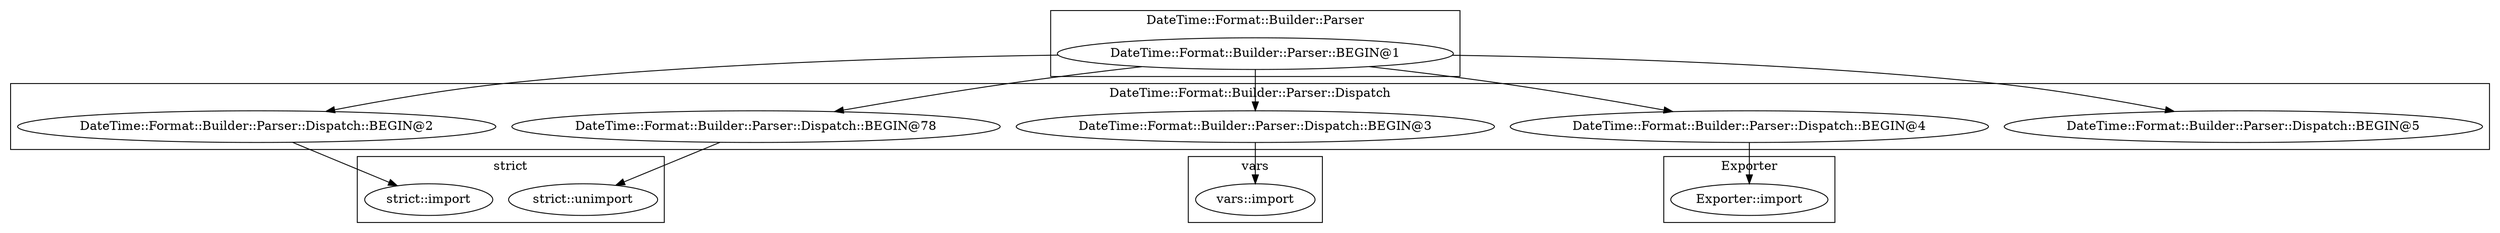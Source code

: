 digraph {
graph [overlap=false]
subgraph cluster_DateTime_Format_Builder_Parser {
	label="DateTime::Format::Builder::Parser";
	"DateTime::Format::Builder::Parser::BEGIN@1";
}
subgraph cluster_Exporter {
	label="Exporter";
	"Exporter::import";
}
subgraph cluster_vars {
	label="vars";
	"vars::import";
}
subgraph cluster_DateTime_Format_Builder_Parser_Dispatch {
	label="DateTime::Format::Builder::Parser::Dispatch";
	"DateTime::Format::Builder::Parser::Dispatch::BEGIN@5";
	"DateTime::Format::Builder::Parser::Dispatch::BEGIN@2";
	"DateTime::Format::Builder::Parser::Dispatch::BEGIN@3";
	"DateTime::Format::Builder::Parser::Dispatch::BEGIN@78";
	"DateTime::Format::Builder::Parser::Dispatch::BEGIN@4";
}
subgraph cluster_strict {
	label="strict";
	"strict::import";
	"strict::unimport";
}
"DateTime::Format::Builder::Parser::Dispatch::BEGIN@4" -> "Exporter::import";
"DateTime::Format::Builder::Parser::BEGIN@1" -> "DateTime::Format::Builder::Parser::Dispatch::BEGIN@5";
"DateTime::Format::Builder::Parser::Dispatch::BEGIN@78" -> "strict::unimport";
"DateTime::Format::Builder::Parser::Dispatch::BEGIN@3" -> "vars::import";
"DateTime::Format::Builder::Parser::Dispatch::BEGIN@2" -> "strict::import";
"DateTime::Format::Builder::Parser::BEGIN@1" -> "DateTime::Format::Builder::Parser::Dispatch::BEGIN@3";
"DateTime::Format::Builder::Parser::BEGIN@1" -> "DateTime::Format::Builder::Parser::Dispatch::BEGIN@4";
"DateTime::Format::Builder::Parser::BEGIN@1" -> "DateTime::Format::Builder::Parser::Dispatch::BEGIN@78";
"DateTime::Format::Builder::Parser::BEGIN@1" -> "DateTime::Format::Builder::Parser::Dispatch::BEGIN@2";
}
